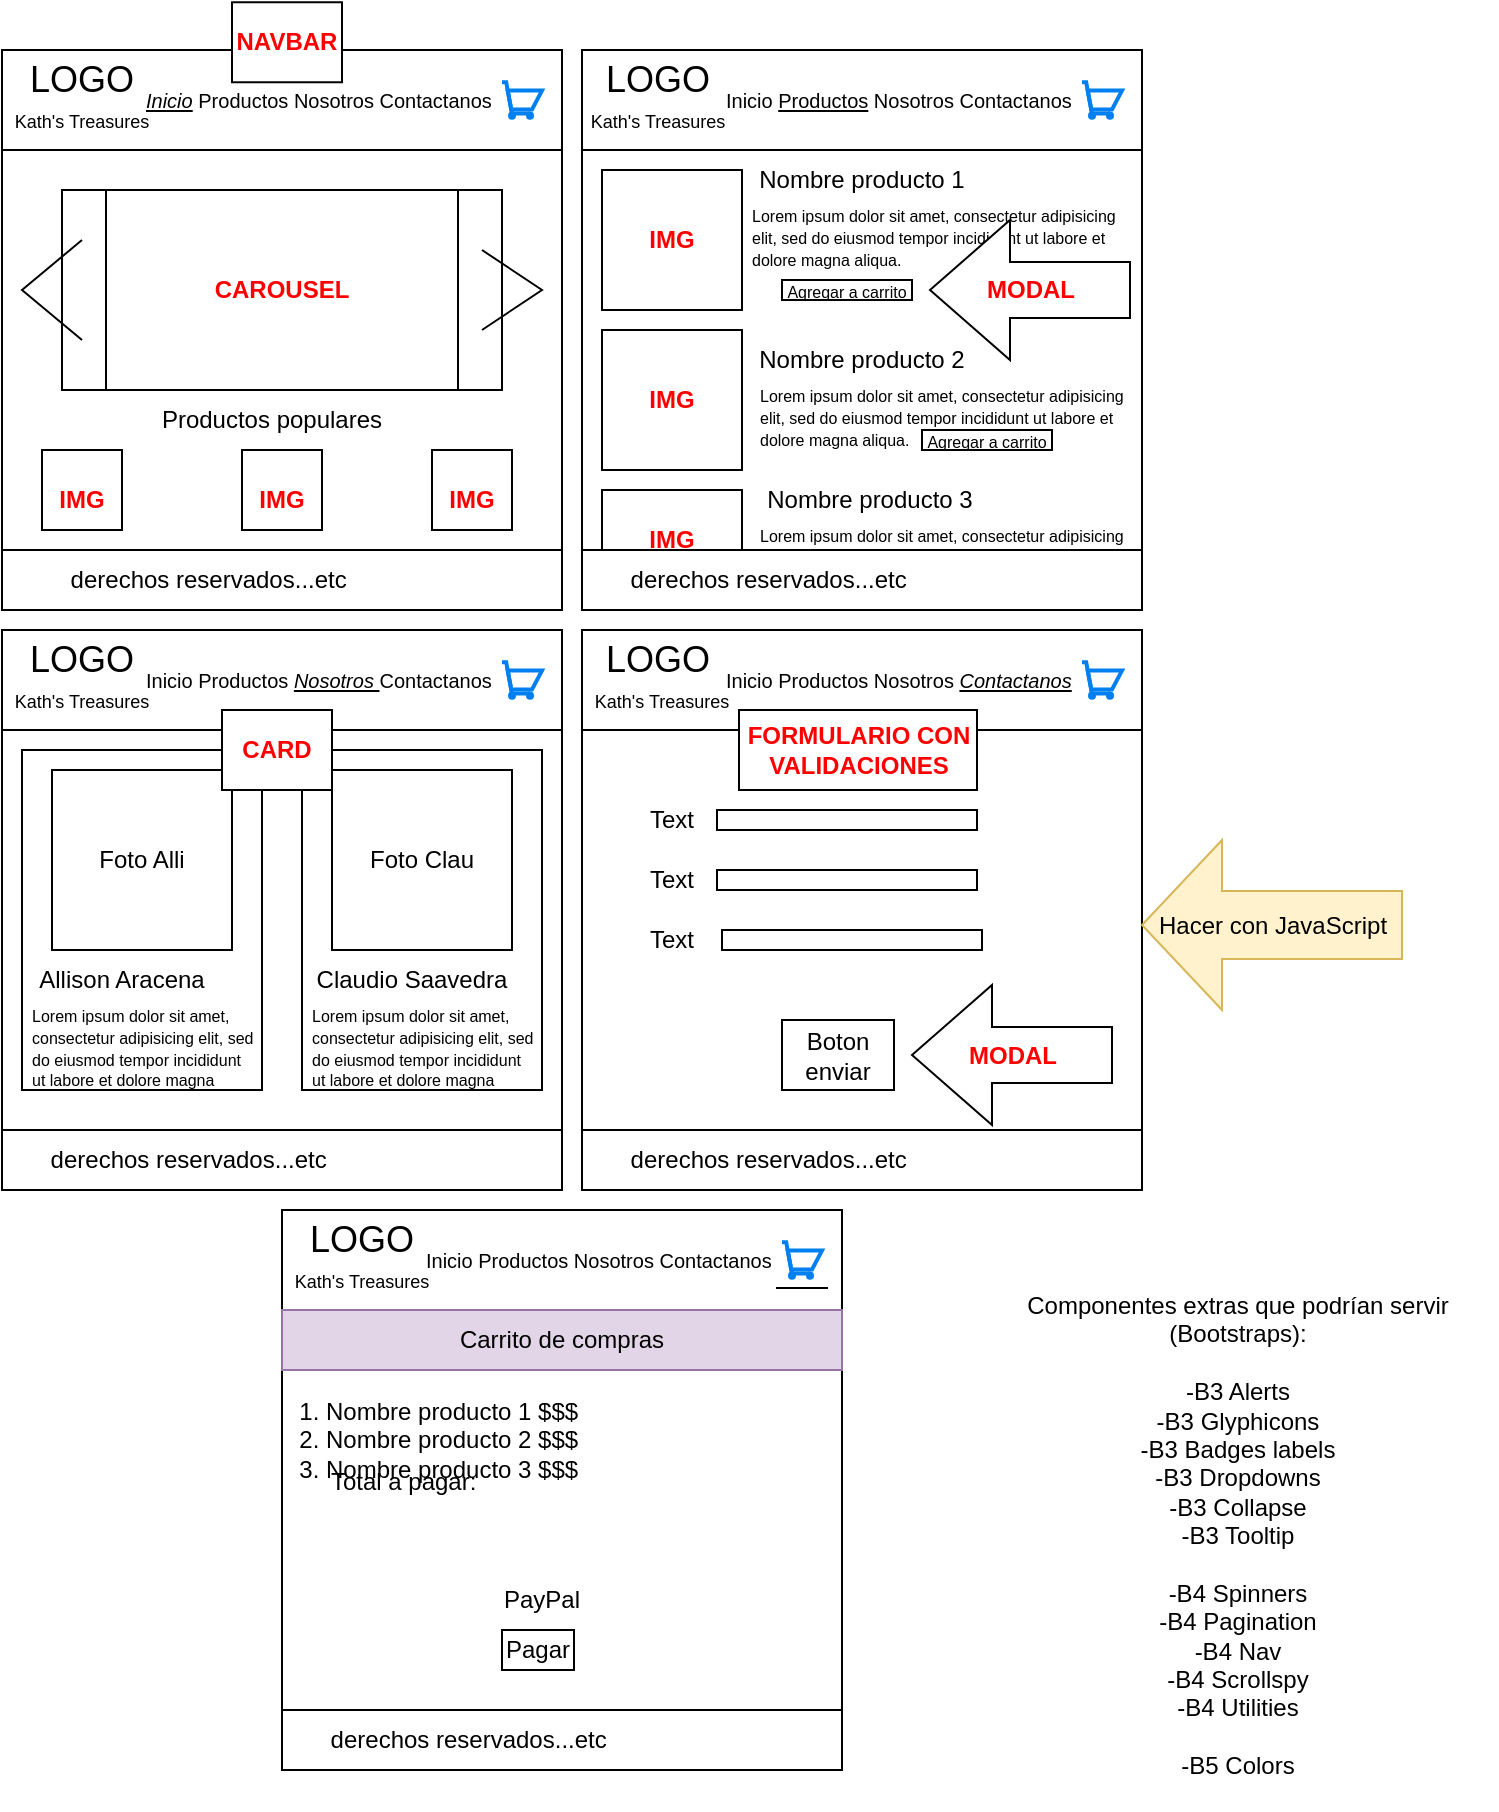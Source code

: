 <mxfile version="20.8.13" type="google"><diagram name="Página-1" id="hjtz1nyC0rKkgsHV1lkB"><mxGraphModel grid="1" page="1" gridSize="10" guides="1" tooltips="1" connect="1" arrows="1" fold="1" pageScale="1" pageWidth="827" pageHeight="1169" math="0" shadow="0"><root><mxCell id="0"/><mxCell id="1" parent="0"/><mxCell id="5NcoZHBILMg30rYeGUSk-1" value="" style="whiteSpace=wrap;html=1;aspect=fixed;" vertex="1" parent="1"><mxGeometry x="40" y="40" width="280" height="280" as="geometry"/></mxCell><mxCell id="5NcoZHBILMg30rYeGUSk-2" value="" style="whiteSpace=wrap;html=1;aspect=fixed;" vertex="1" parent="1"><mxGeometry x="330" y="40" width="280" height="280" as="geometry"/></mxCell><mxCell id="5NcoZHBILMg30rYeGUSk-3" value="" style="whiteSpace=wrap;html=1;aspect=fixed;" vertex="1" parent="1"><mxGeometry x="40" y="330" width="280" height="280" as="geometry"/></mxCell><mxCell id="5NcoZHBILMg30rYeGUSk-4" value="" style="whiteSpace=wrap;html=1;aspect=fixed;" vertex="1" parent="1"><mxGeometry x="330" y="330" width="280" height="280" as="geometry"/></mxCell><mxCell id="5NcoZHBILMg30rYeGUSk-5" value="" style="whiteSpace=wrap;html=1;aspect=fixed;" vertex="1" parent="1"><mxGeometry x="180" y="620" width="280" height="280" as="geometry"/></mxCell><mxCell id="5NcoZHBILMg30rYeGUSk-6" value="" style="rounded=0;whiteSpace=wrap;html=1;" vertex="1" parent="1"><mxGeometry x="40" y="40" width="280" height="50" as="geometry"/></mxCell><mxCell id="5NcoZHBILMg30rYeGUSk-7" value="" style="rounded=0;whiteSpace=wrap;html=1;" vertex="1" parent="1"><mxGeometry x="330" y="40" width="280" height="50" as="geometry"/></mxCell><mxCell id="5NcoZHBILMg30rYeGUSk-8" value="" style="rounded=0;whiteSpace=wrap;html=1;" vertex="1" parent="1"><mxGeometry x="40" y="330" width="280" height="50" as="geometry"/></mxCell><mxCell id="5NcoZHBILMg30rYeGUSk-9" value="" style="rounded=0;whiteSpace=wrap;html=1;" vertex="1" parent="1"><mxGeometry x="330" y="330" width="280" height="50" as="geometry"/></mxCell><mxCell id="5NcoZHBILMg30rYeGUSk-10" value="" style="rounded=0;whiteSpace=wrap;html=1;" vertex="1" parent="1"><mxGeometry x="180" y="620" width="280" height="50" as="geometry"/></mxCell><mxCell id="5NcoZHBILMg30rYeGUSk-11" value="&lt;font style=&quot;font-size: 10px;&quot;&gt;&lt;u&gt;&lt;i&gt;Inicio&lt;/i&gt;&lt;/u&gt; Productos Nosotros Contactanos&amp;nbsp;&lt;/font&gt;" style="text;html=1;strokeColor=none;fillColor=none;align=left;verticalAlign=middle;whiteSpace=wrap;rounded=0;" vertex="1" parent="1"><mxGeometry x="110" y="50" width="180" height="30" as="geometry"/></mxCell><mxCell id="5NcoZHBILMg30rYeGUSk-12" value="" style="html=1;verticalLabelPosition=bottom;align=center;labelBackgroundColor=#ffffff;verticalAlign=top;strokeWidth=2;strokeColor=#0080F0;shadow=0;dashed=0;shape=mxgraph.ios7.icons.shopping_cart;" vertex="1" parent="1"><mxGeometry x="290" y="56.13" width="20" height="17.75" as="geometry"/></mxCell><mxCell id="5NcoZHBILMg30rYeGUSk-17" value="" style="html=1;verticalLabelPosition=bottom;align=center;labelBackgroundColor=#ffffff;verticalAlign=top;strokeWidth=2;strokeColor=#0080F0;shadow=0;dashed=0;shape=mxgraph.ios7.icons.shopping_cart;" vertex="1" parent="1"><mxGeometry x="580" y="56.13" width="20" height="17.75" as="geometry"/></mxCell><mxCell id="5NcoZHBILMg30rYeGUSk-18" value="" style="html=1;verticalLabelPosition=bottom;align=center;labelBackgroundColor=#ffffff;verticalAlign=top;strokeWidth=2;strokeColor=#0080F0;shadow=0;dashed=0;shape=mxgraph.ios7.icons.shopping_cart;" vertex="1" parent="1"><mxGeometry x="290" y="346.13" width="20" height="17.75" as="geometry"/></mxCell><mxCell id="5NcoZHBILMg30rYeGUSk-19" value="" style="html=1;verticalLabelPosition=bottom;align=center;labelBackgroundColor=#ffffff;verticalAlign=top;strokeWidth=2;strokeColor=#0080F0;shadow=0;dashed=0;shape=mxgraph.ios7.icons.shopping_cart;" vertex="1" parent="1"><mxGeometry x="580" y="346.13" width="20" height="17.75" as="geometry"/></mxCell><mxCell id="5NcoZHBILMg30rYeGUSk-20" value="" style="html=1;verticalLabelPosition=bottom;align=center;labelBackgroundColor=#ffffff;verticalAlign=top;strokeWidth=2;strokeColor=#0080F0;shadow=0;dashed=0;shape=mxgraph.ios7.icons.shopping_cart;" vertex="1" parent="1"><mxGeometry x="430" y="636.12" width="20" height="17.75" as="geometry"/></mxCell><mxCell id="5NcoZHBILMg30rYeGUSk-21" value="&lt;font style=&quot;font-size: 10px;&quot;&gt;Inicio &lt;u&gt;Productos&lt;/u&gt; Nosotros Contactanos&lt;/font&gt;" style="text;html=1;strokeColor=none;fillColor=none;align=left;verticalAlign=middle;whiteSpace=wrap;rounded=0;" vertex="1" parent="1"><mxGeometry x="400" y="50" width="180" height="30" as="geometry"/></mxCell><mxCell id="5NcoZHBILMg30rYeGUSk-22" value="&lt;font style=&quot;font-size: 10px;&quot;&gt;Inicio Productos &lt;u&gt;&lt;i&gt;Nosotros &lt;/i&gt;&lt;/u&gt;Contactanos&amp;nbsp;&lt;/font&gt;" style="text;html=1;strokeColor=none;fillColor=none;align=left;verticalAlign=middle;whiteSpace=wrap;rounded=0;" vertex="1" parent="1"><mxGeometry x="110" y="340" width="180" height="30" as="geometry"/></mxCell><mxCell id="5NcoZHBILMg30rYeGUSk-23" value="&lt;font style=&quot;font-size: 10px;&quot;&gt;Inicio Productos Nosotros &lt;u&gt;&lt;i&gt;Contactanos&lt;/i&gt;&lt;/u&gt;&amp;nbsp;&lt;/font&gt;" style="text;html=1;strokeColor=none;fillColor=none;align=left;verticalAlign=middle;whiteSpace=wrap;rounded=0;" vertex="1" parent="1"><mxGeometry x="400" y="340" width="180" height="30" as="geometry"/></mxCell><mxCell id="5NcoZHBILMg30rYeGUSk-24" value="&lt;font style=&quot;font-size: 10px;&quot;&gt;Inicio Productos Nosotros Contactanos&lt;/font&gt;" style="text;html=1;strokeColor=none;fillColor=none;align=left;verticalAlign=middle;whiteSpace=wrap;rounded=0;" vertex="1" parent="1"><mxGeometry x="250" y="630" width="180" height="30" as="geometry"/></mxCell><mxCell id="5NcoZHBILMg30rYeGUSk-25" value="&lt;font style=&quot;font-size: 18px;&quot;&gt;LOGO&lt;/font&gt;" style="text;html=1;strokeColor=none;fillColor=none;align=center;verticalAlign=middle;whiteSpace=wrap;rounded=0;" vertex="1" parent="1"><mxGeometry x="50" y="40" width="60" height="30" as="geometry"/></mxCell><mxCell id="5NcoZHBILMg30rYeGUSk-26" value="&lt;font style=&quot;font-size: 18px;&quot;&gt;LOGO&lt;/font&gt;" style="text;html=1;strokeColor=none;fillColor=none;align=center;verticalAlign=middle;whiteSpace=wrap;rounded=0;" vertex="1" parent="1"><mxGeometry x="337.5" y="40" width="60" height="30" as="geometry"/></mxCell><mxCell id="5NcoZHBILMg30rYeGUSk-27" value="&lt;font style=&quot;font-size: 18px;&quot;&gt;LOGO&lt;/font&gt;" style="text;html=1;strokeColor=none;fillColor=none;align=center;verticalAlign=middle;whiteSpace=wrap;rounded=0;" vertex="1" parent="1"><mxGeometry x="50" y="330" width="60" height="30" as="geometry"/></mxCell><mxCell id="5NcoZHBILMg30rYeGUSk-28" value="&lt;font style=&quot;font-size: 18px;&quot;&gt;LOGO&lt;/font&gt;" style="text;html=1;strokeColor=none;fillColor=none;align=center;verticalAlign=middle;whiteSpace=wrap;rounded=0;" vertex="1" parent="1"><mxGeometry x="337.5" y="330" width="60" height="30" as="geometry"/></mxCell><mxCell id="5NcoZHBILMg30rYeGUSk-29" value="&lt;font style=&quot;font-size: 18px;&quot;&gt;LOGO&lt;/font&gt;" style="text;html=1;strokeColor=none;fillColor=none;align=center;verticalAlign=middle;whiteSpace=wrap;rounded=0;" vertex="1" parent="1"><mxGeometry x="190" y="620" width="60" height="30" as="geometry"/></mxCell><mxCell id="5NcoZHBILMg30rYeGUSk-30" value="&lt;b&gt;&lt;font color=&quot;#ff0000&quot;&gt;CAROUSEL&lt;/font&gt;&lt;/b&gt;" style="shape=process;whiteSpace=wrap;html=1;backgroundOutline=1;" vertex="1" parent="1"><mxGeometry x="70" y="110" width="220" height="100" as="geometry"/></mxCell><mxCell id="5NcoZHBILMg30rYeGUSk-31" value="" style="rounded=0;whiteSpace=wrap;html=1;" vertex="1" parent="1"><mxGeometry x="40" y="290" width="280" height="30" as="geometry"/></mxCell><mxCell id="5NcoZHBILMg30rYeGUSk-33" value="" style="rounded=0;whiteSpace=wrap;html=1;" vertex="1" parent="1"><mxGeometry x="330" y="290" width="280" height="30" as="geometry"/></mxCell><mxCell id="5NcoZHBILMg30rYeGUSk-34" value="" style="rounded=0;whiteSpace=wrap;html=1;" vertex="1" parent="1"><mxGeometry x="40" y="580" width="280" height="30" as="geometry"/></mxCell><mxCell id="5NcoZHBILMg30rYeGUSk-35" value="" style="rounded=0;whiteSpace=wrap;html=1;" vertex="1" parent="1"><mxGeometry x="330" y="580" width="280" height="30" as="geometry"/></mxCell><mxCell id="5NcoZHBILMg30rYeGUSk-36" value="" style="rounded=0;whiteSpace=wrap;html=1;" vertex="1" parent="1"><mxGeometry x="180" y="870" width="280" height="30" as="geometry"/></mxCell><mxCell id="5NcoZHBILMg30rYeGUSk-37" value="derechos reservados...etc&amp;nbsp;" style="text;html=1;strokeColor=none;fillColor=none;align=center;verticalAlign=middle;whiteSpace=wrap;rounded=0;" vertex="1" parent="1"><mxGeometry x="50" y="290" width="190" height="30" as="geometry"/></mxCell><mxCell id="5NcoZHBILMg30rYeGUSk-38" value="derechos reservados...etc&amp;nbsp;" style="text;html=1;strokeColor=none;fillColor=none;align=center;verticalAlign=middle;whiteSpace=wrap;rounded=0;" vertex="1" parent="1"><mxGeometry x="330" y="290" width="190" height="30" as="geometry"/></mxCell><mxCell id="5NcoZHBILMg30rYeGUSk-39" value="derechos reservados...etc&amp;nbsp;" style="text;html=1;strokeColor=none;fillColor=none;align=center;verticalAlign=middle;whiteSpace=wrap;rounded=0;" vertex="1" parent="1"><mxGeometry x="40" y="580" width="190" height="30" as="geometry"/></mxCell><mxCell id="5NcoZHBILMg30rYeGUSk-40" value="derechos reservados...etc&amp;nbsp;" style="text;html=1;strokeColor=none;fillColor=none;align=center;verticalAlign=middle;whiteSpace=wrap;rounded=0;" vertex="1" parent="1"><mxGeometry x="330" y="580" width="190" height="30" as="geometry"/></mxCell><mxCell id="5NcoZHBILMg30rYeGUSk-41" value="derechos reservados...etc&amp;nbsp;" style="text;html=1;strokeColor=none;fillColor=none;align=center;verticalAlign=middle;whiteSpace=wrap;rounded=0;" vertex="1" parent="1"><mxGeometry x="180" y="870" width="190" height="30" as="geometry"/></mxCell><mxCell id="5NcoZHBILMg30rYeGUSk-42" value="" style="whiteSpace=wrap;html=1;aspect=fixed;" vertex="1" parent="1"><mxGeometry x="60" y="240" width="40" height="40" as="geometry"/></mxCell><mxCell id="5NcoZHBILMg30rYeGUSk-44" value="" style="whiteSpace=wrap;html=1;aspect=fixed;" vertex="1" parent="1"><mxGeometry x="160" y="240" width="40" height="40" as="geometry"/></mxCell><mxCell id="5NcoZHBILMg30rYeGUSk-45" value="" style="whiteSpace=wrap;html=1;aspect=fixed;" vertex="1" parent="1"><mxGeometry x="255" y="240" width="40" height="40" as="geometry"/></mxCell><mxCell id="5NcoZHBILMg30rYeGUSk-49" value="Productos populares" style="text;html=1;strokeColor=none;fillColor=none;align=center;verticalAlign=middle;whiteSpace=wrap;rounded=0;" vertex="1" parent="1"><mxGeometry x="110" y="210" width="130" height="30" as="geometry"/></mxCell><mxCell id="5NcoZHBILMg30rYeGUSk-50" value="" style="whiteSpace=wrap;html=1;aspect=fixed;" vertex="1" parent="1"><mxGeometry x="340" y="100" width="70" height="70" as="geometry"/></mxCell><mxCell id="5NcoZHBILMg30rYeGUSk-51" value="" style="whiteSpace=wrap;html=1;aspect=fixed;" vertex="1" parent="1"><mxGeometry x="340" y="180" width="70" height="70" as="geometry"/></mxCell><mxCell id="5NcoZHBILMg30rYeGUSk-53" value="" style="rounded=0;whiteSpace=wrap;html=1;" vertex="1" parent="1"><mxGeometry x="340" y="260" width="70" height="30" as="geometry"/></mxCell><mxCell id="5NcoZHBILMg30rYeGUSk-54" value="&lt;p style=&quot;line-height: 60%;&quot;&gt;&lt;/p&gt;&lt;h1 style=&quot;line-height: 20%;&quot;&gt;&lt;span style=&quot;font-size: 8px; background-color: initial; font-weight: normal;&quot;&gt;Lorem ipsum dolor sit amet, consectetur adipisicing elit, sed do eiusmod tempor incididunt ut labore et dolore magna aliqua&lt;/span&gt;&lt;span style=&quot;font-size: 8px; background-color: initial; font-weight: normal;&quot;&gt;.&lt;/span&gt;&lt;br&gt;&lt;/h1&gt;&lt;p&gt;&lt;/p&gt;" style="text;html=1;strokeColor=none;fillColor=none;spacing=5;spacingTop=-20;whiteSpace=wrap;overflow=hidden;rounded=0;" vertex="1" parent="1"><mxGeometry x="410" y="110" width="190" height="50" as="geometry"/></mxCell><mxCell id="5NcoZHBILMg30rYeGUSk-55" value="&lt;p style=&quot;line-height: 60%;&quot;&gt;&lt;/p&gt;&lt;h1 style=&quot;line-height: 20%;&quot;&gt;&lt;span style=&quot;font-size: 8px; background-color: initial; font-weight: normal;&quot;&gt;Lorem ipsum dolor sit amet, consectetur adipisicing elit, sed do eiusmod tempor incididunt ut labore et dolore magna aliqua&lt;/span&gt;&lt;span style=&quot;font-size: 8px; background-color: initial; font-weight: normal;&quot;&gt;.&lt;/span&gt;&lt;br&gt;&lt;/h1&gt;&lt;p&gt;&lt;/p&gt;" style="text;html=1;strokeColor=none;fillColor=none;spacing=5;spacingTop=-20;whiteSpace=wrap;overflow=hidden;rounded=0;" vertex="1" parent="1"><mxGeometry x="414" y="200" width="190" height="50" as="geometry"/></mxCell><mxCell id="5NcoZHBILMg30rYeGUSk-56" value="&lt;p style=&quot;line-height: 60%;&quot;&gt;&lt;/p&gt;&lt;h1 style=&quot;line-height: 20%;&quot;&gt;&lt;span style=&quot;font-size: 8px; background-color: initial; font-weight: normal;&quot;&gt;Lorem ipsum dolor sit amet, consectetur adipisicing elit, sed do eiusmod tempor incididunt ut labore et dolore magna aliqua&lt;/span&gt;&lt;span style=&quot;font-size: 8px; background-color: initial; font-weight: normal;&quot;&gt;.&lt;/span&gt;&lt;br&gt;&lt;/h1&gt;&lt;p&gt;&lt;/p&gt;" style="text;html=1;strokeColor=none;fillColor=none;spacing=5;spacingTop=-20;whiteSpace=wrap;overflow=hidden;rounded=0;" vertex="1" parent="1"><mxGeometry x="414" y="270" width="190" height="20" as="geometry"/></mxCell><mxCell id="5NcoZHBILMg30rYeGUSk-59" value="Nombre producto 2" style="text;html=1;strokeColor=none;fillColor=none;align=center;verticalAlign=middle;whiteSpace=wrap;rounded=0;" vertex="1" parent="1"><mxGeometry x="410" y="180" width="120" height="30" as="geometry"/></mxCell><mxCell id="5NcoZHBILMg30rYeGUSk-60" value="Nombre producto 1" style="text;html=1;strokeColor=none;fillColor=none;align=center;verticalAlign=middle;whiteSpace=wrap;rounded=0;" vertex="1" parent="1"><mxGeometry x="410" y="90" width="120" height="30" as="geometry"/></mxCell><mxCell id="5NcoZHBILMg30rYeGUSk-61" value="Nombre producto 3" style="text;html=1;strokeColor=none;fillColor=none;align=center;verticalAlign=middle;whiteSpace=wrap;rounded=0;" vertex="1" parent="1"><mxGeometry x="414" y="250" width="120" height="30" as="geometry"/></mxCell><mxCell id="5NcoZHBILMg30rYeGUSk-67" value="" style="rounded=0;whiteSpace=wrap;html=1;" vertex="1" parent="1"><mxGeometry x="50" y="390" width="120" height="170" as="geometry"/></mxCell><mxCell id="5NcoZHBILMg30rYeGUSk-68" value="" style="rounded=0;whiteSpace=wrap;html=1;" vertex="1" parent="1"><mxGeometry x="190" y="390" width="120" height="170" as="geometry"/></mxCell><mxCell id="5NcoZHBILMg30rYeGUSk-69" value="Foto Alli" style="whiteSpace=wrap;html=1;aspect=fixed;" vertex="1" parent="1"><mxGeometry x="65" y="400" width="90" height="90" as="geometry"/></mxCell><mxCell id="5NcoZHBILMg30rYeGUSk-70" value="Foto Clau" style="whiteSpace=wrap;html=1;aspect=fixed;" vertex="1" parent="1"><mxGeometry x="205" y="400" width="90" height="90" as="geometry"/></mxCell><mxCell id="5NcoZHBILMg30rYeGUSk-71" value="" style="html=1;shadow=0;dashed=0;align=center;verticalAlign=middle;shape=mxgraph.arrows2.arrow;dy=0;dx=30;notch=30;" vertex="1" parent="1"><mxGeometry x="280" y="140" width="30" height="40" as="geometry"/></mxCell><mxCell id="5NcoZHBILMg30rYeGUSk-73" value="" style="html=1;shadow=0;dashed=0;align=center;verticalAlign=middle;shape=mxgraph.arrows2.arrow;dy=0;dx=30;notch=30;rotation=-180;" vertex="1" parent="1"><mxGeometry x="50" y="135" width="30" height="50" as="geometry"/></mxCell><mxCell id="5NcoZHBILMg30rYeGUSk-74" value="Allison Aracena" style="text;html=1;strokeColor=none;fillColor=none;align=center;verticalAlign=middle;whiteSpace=wrap;rounded=0;" vertex="1" parent="1"><mxGeometry x="50" y="490" width="100" height="30" as="geometry"/></mxCell><mxCell id="5NcoZHBILMg30rYeGUSk-75" value="Claudio Saavedra" style="text;html=1;strokeColor=none;fillColor=none;align=center;verticalAlign=middle;whiteSpace=wrap;rounded=0;" vertex="1" parent="1"><mxGeometry x="195" y="490" width="100" height="30" as="geometry"/></mxCell><mxCell id="5NcoZHBILMg30rYeGUSk-77" value="&lt;p style=&quot;line-height: 60%;&quot;&gt;&lt;/p&gt;&lt;h1 style=&quot;line-height: 20%;&quot;&gt;&lt;span style=&quot;font-size: 8px; background-color: initial; font-weight: normal;&quot;&gt;Lorem ipsum dolor sit amet, consectetur adipisicing elit, sed do eiusmod tempor incididunt ut labore et dolore magna aliqua&lt;/span&gt;&lt;span style=&quot;font-size: 8px; background-color: initial; font-weight: normal;&quot;&gt;.&lt;/span&gt;&lt;br&gt;&lt;/h1&gt;&lt;p&gt;&lt;/p&gt;" style="text;html=1;strokeColor=none;fillColor=none;spacing=5;spacingTop=-20;whiteSpace=wrap;overflow=hidden;rounded=0;" vertex="1" parent="1"><mxGeometry x="50" y="510" width="120" height="50" as="geometry"/></mxCell><mxCell id="5NcoZHBILMg30rYeGUSk-78" value="&lt;p style=&quot;line-height: 60%;&quot;&gt;&lt;/p&gt;&lt;h1 style=&quot;line-height: 20%;&quot;&gt;&lt;span style=&quot;font-size: 8px; background-color: initial; font-weight: normal;&quot;&gt;Lorem ipsum dolor sit amet, consectetur adipisicing elit, sed do eiusmod tempor incididunt ut labore et dolore magna aliqua&lt;/span&gt;&lt;span style=&quot;font-size: 8px; background-color: initial; font-weight: normal;&quot;&gt;.&lt;/span&gt;&lt;br&gt;&lt;/h1&gt;&lt;p&gt;&lt;/p&gt;" style="text;html=1;strokeColor=none;fillColor=none;spacing=5;spacingTop=-20;whiteSpace=wrap;overflow=hidden;rounded=0;" vertex="1" parent="1"><mxGeometry x="190" y="510" width="120" height="50" as="geometry"/></mxCell><mxCell id="5NcoZHBILMg30rYeGUSk-80" value="&lt;b&gt;&lt;font color=&quot;#ff0000&quot;&gt;CARD&lt;/font&gt;&lt;/b&gt;" style="rounded=0;whiteSpace=wrap;html=1;" vertex="1" parent="1"><mxGeometry x="150" y="370" width="55" height="40" as="geometry"/></mxCell><mxCell id="5NcoZHBILMg30rYeGUSk-81" value="&lt;font color=&quot;#ff0000&quot;&gt;&lt;b&gt;NAVBAR&lt;/b&gt;&lt;/font&gt;" style="rounded=0;whiteSpace=wrap;html=1;" vertex="1" parent="1"><mxGeometry x="155" y="16.13" width="55" height="40" as="geometry"/></mxCell><mxCell id="5NcoZHBILMg30rYeGUSk-82" value="&lt;font style=&quot;font-size: 8px;&quot;&gt;Agregar a carrito&lt;/font&gt;" style="rounded=0;whiteSpace=wrap;html=1;" vertex="1" parent="1"><mxGeometry x="430" y="155" width="65" height="10" as="geometry"/></mxCell><mxCell id="5NcoZHBILMg30rYeGUSk-84" value="&lt;font style=&quot;font-size: 8px;&quot;&gt;Agregar a carrito&lt;/font&gt;" style="rounded=0;whiteSpace=wrap;html=1;" vertex="1" parent="1"><mxGeometry x="500" y="230" width="65" height="10" as="geometry"/></mxCell><mxCell id="5NcoZHBILMg30rYeGUSk-86" value="&lt;font color=&quot;#ff0000&quot;&gt;&lt;b&gt;MODAL&lt;/b&gt;&lt;/font&gt;" style="html=1;shadow=0;dashed=0;align=center;verticalAlign=middle;shape=mxgraph.arrows2.arrow;dy=0.6;dx=40;flipH=1;notch=0;" vertex="1" parent="1"><mxGeometry x="504" y="125" width="100" height="70" as="geometry"/></mxCell><mxCell id="5NcoZHBILMg30rYeGUSk-88" value="&lt;b&gt;&lt;font color=&quot;#ff0000&quot;&gt;IMG&lt;/font&gt;&lt;/b&gt;" style="text;html=1;strokeColor=none;fillColor=none;align=center;verticalAlign=middle;whiteSpace=wrap;rounded=0;" vertex="1" parent="1"><mxGeometry x="345" y="120" width="60" height="30" as="geometry"/></mxCell><mxCell id="5NcoZHBILMg30rYeGUSk-89" value="&lt;b&gt;&lt;font color=&quot;#ff0000&quot;&gt;IMG&lt;/font&gt;&lt;/b&gt;" style="text;html=1;strokeColor=none;fillColor=none;align=center;verticalAlign=middle;whiteSpace=wrap;rounded=0;" vertex="1" parent="1"><mxGeometry x="345" y="200" width="60" height="30" as="geometry"/></mxCell><mxCell id="5NcoZHBILMg30rYeGUSk-90" value="&lt;b&gt;&lt;font color=&quot;#ff0000&quot;&gt;IMG&lt;/font&gt;&lt;/b&gt;" style="text;html=1;strokeColor=none;fillColor=none;align=center;verticalAlign=middle;whiteSpace=wrap;rounded=0;" vertex="1" parent="1"><mxGeometry x="345" y="270" width="60" height="30" as="geometry"/></mxCell><mxCell id="5NcoZHBILMg30rYeGUSk-91" value="&lt;b&gt;&lt;font color=&quot;#ff0000&quot;&gt;IMG&lt;/font&gt;&lt;/b&gt;" style="text;html=1;strokeColor=none;fillColor=none;align=center;verticalAlign=middle;whiteSpace=wrap;rounded=0;" vertex="1" parent="1"><mxGeometry x="50" y="250" width="60" height="30" as="geometry"/></mxCell><mxCell id="5NcoZHBILMg30rYeGUSk-92" value="&lt;b&gt;&lt;font color=&quot;#ff0000&quot;&gt;IMG&lt;/font&gt;&lt;/b&gt;" style="text;html=1;strokeColor=none;fillColor=none;align=center;verticalAlign=middle;whiteSpace=wrap;rounded=0;" vertex="1" parent="1"><mxGeometry x="150" y="250" width="60" height="30" as="geometry"/></mxCell><mxCell id="5NcoZHBILMg30rYeGUSk-93" value="&lt;b&gt;&lt;font color=&quot;#ff0000&quot;&gt;IMG&lt;/font&gt;&lt;/b&gt;" style="text;html=1;strokeColor=none;fillColor=none;align=center;verticalAlign=middle;whiteSpace=wrap;rounded=0;" vertex="1" parent="1"><mxGeometry x="245" y="250" width="60" height="30" as="geometry"/></mxCell><mxCell id="5NcoZHBILMg30rYeGUSk-94" value="" style="endArrow=none;html=1;rounded=0;" edge="1" parent="1"><mxGeometry width="50" height="50" relative="1" as="geometry"><mxPoint x="427" y="659" as="sourcePoint"/><mxPoint x="453" y="659" as="targetPoint"/></mxGeometry></mxCell><mxCell id="5NcoZHBILMg30rYeGUSk-96" value="Carrito de compras" style="text;html=1;strokeColor=#9673a6;fillColor=#e1d5e7;align=center;verticalAlign=middle;whiteSpace=wrap;rounded=0;" vertex="1" parent="1"><mxGeometry x="180" y="670" width="280" height="30" as="geometry"/></mxCell><mxCell id="5NcoZHBILMg30rYeGUSk-99" value="Text" style="text;html=1;strokeColor=none;fillColor=none;align=center;verticalAlign=middle;whiteSpace=wrap;rounded=0;" vertex="1" parent="1"><mxGeometry x="345" y="410" width="60" height="30" as="geometry"/></mxCell><mxCell id="5NcoZHBILMg30rYeGUSk-101" value="" style="rounded=0;whiteSpace=wrap;html=1;" vertex="1" parent="1"><mxGeometry x="397.5" y="420" width="130" height="10" as="geometry"/></mxCell><mxCell id="5NcoZHBILMg30rYeGUSk-102" value="Text" style="text;html=1;strokeColor=none;fillColor=none;align=center;verticalAlign=middle;whiteSpace=wrap;rounded=0;" vertex="1" parent="1"><mxGeometry x="345" y="440" width="60" height="30" as="geometry"/></mxCell><mxCell id="5NcoZHBILMg30rYeGUSk-103" value="" style="rounded=0;whiteSpace=wrap;html=1;" vertex="1" parent="1"><mxGeometry x="397.5" y="450" width="130" height="10" as="geometry"/></mxCell><mxCell id="5NcoZHBILMg30rYeGUSk-104" value="Text" style="text;html=1;strokeColor=none;fillColor=none;align=center;verticalAlign=middle;whiteSpace=wrap;rounded=0;" vertex="1" parent="1"><mxGeometry x="345" y="470" width="60" height="30" as="geometry"/></mxCell><mxCell id="5NcoZHBILMg30rYeGUSk-105" value="" style="rounded=0;whiteSpace=wrap;html=1;" vertex="1" parent="1"><mxGeometry x="400" y="480" width="130" height="10" as="geometry"/></mxCell><mxCell id="5NcoZHBILMg30rYeGUSk-106" value="Boton enviar" style="rounded=0;whiteSpace=wrap;html=1;" vertex="1" parent="1"><mxGeometry x="430" y="525" width="56" height="35" as="geometry"/></mxCell><mxCell id="5NcoZHBILMg30rYeGUSk-109" value="&lt;font color=&quot;#ff0000&quot;&gt;&lt;b&gt;MODAL&lt;/b&gt;&lt;/font&gt;" style="html=1;shadow=0;dashed=0;align=center;verticalAlign=middle;shape=mxgraph.arrows2.arrow;dy=0.6;dx=40;flipH=1;notch=0;" vertex="1" parent="1"><mxGeometry x="495" y="507.5" width="100" height="70" as="geometry"/></mxCell><mxCell id="5NcoZHBILMg30rYeGUSk-110" value="&lt;font color=&quot;#ff0000&quot;&gt;&lt;b&gt;FORMULARIO CON VALIDACIONES&lt;/b&gt;&lt;/font&gt;" style="rounded=0;whiteSpace=wrap;html=1;" vertex="1" parent="1"><mxGeometry x="408.5" y="370" width="119" height="40" as="geometry"/></mxCell><mxCell id="5NcoZHBILMg30rYeGUSk-111" value="&lt;ol&gt;&lt;li&gt;Nombre producto 1 $$$&lt;/li&gt;&lt;li&gt;Nombre producto 2 $$$&lt;/li&gt;&lt;li&gt;Nombre producto 3 $$$&lt;/li&gt;&lt;/ol&gt;" style="text;html=1;strokeColor=none;fillColor=none;align=left;verticalAlign=middle;whiteSpace=wrap;rounded=0;" vertex="1" parent="1"><mxGeometry x="160" y="710" width="190" height="50" as="geometry"/></mxCell><mxCell id="5NcoZHBILMg30rYeGUSk-113" value="Total a pagar:&amp;nbsp; $$$$" style="text;html=1;strokeColor=none;fillColor=none;align=center;verticalAlign=middle;whiteSpace=wrap;rounded=0;" vertex="1" parent="1"><mxGeometry x="180" y="760" width="125" height="30" as="geometry"/></mxCell><mxCell id="5NcoZHBILMg30rYeGUSk-114" value="PayPal" style="text;html=1;strokeColor=none;fillColor=none;align=center;verticalAlign=middle;whiteSpace=wrap;rounded=0;" vertex="1" parent="1"><mxGeometry x="280" y="800" width="60" height="30" as="geometry"/></mxCell><mxCell id="5NcoZHBILMg30rYeGUSk-115" value="Pagar" style="rounded=0;whiteSpace=wrap;html=1;" vertex="1" parent="1"><mxGeometry x="290" y="830" width="36" height="20" as="geometry"/></mxCell><mxCell id="5NcoZHBILMg30rYeGUSk-129" value="Componentes extras que podrían servir&lt;br&gt;(Bootstraps):&lt;br&gt;&lt;br&gt;-B3 Alerts&lt;br&gt;-B3&amp;nbsp;&lt;font style=&quot;font-size: 12px;&quot;&gt;Glyphicons&lt;br&gt;-B3 Badges labels&lt;br&gt;-B3 Dropdowns&lt;br&gt;-B3 Collapse&lt;br&gt;-B3 Tooltip&lt;br&gt;&lt;br&gt;&lt;/font&gt;&lt;span style=&quot;text-align: start; background-color: rgb(255, 255, 255);&quot;&gt;-B4 Spinners&lt;/span&gt;&lt;br style=&quot;border-color: var(--border-color); text-align: start; background-color: rgb(255, 255, 255);&quot;&gt;&lt;span style=&quot;text-align: start; background-color: rgb(255, 255, 255);&quot;&gt;-B4 Pagination&lt;/span&gt;&lt;br style=&quot;border-color: var(--border-color); text-align: start; background-color: rgb(255, 255, 255);&quot;&gt;&lt;span style=&quot;text-align: start; background-color: rgb(255, 255, 255);&quot;&gt;-B4 Nav&lt;/span&gt;&lt;br style=&quot;border-color: var(--border-color); text-align: start; background-color: rgb(255, 255, 255);&quot;&gt;&lt;span style=&quot;text-align: start; background-color: rgb(255, 255, 255);&quot;&gt;-B4 Scrollspy&lt;/span&gt;&lt;br style=&quot;border-color: var(--border-color); text-align: start; background-color: rgb(255, 255, 255);&quot;&gt;&lt;span style=&quot;text-align: start; background-color: rgb(255, 255, 255);&quot;&gt;-B4 Utilities&lt;br&gt;&lt;/span&gt;&lt;font style=&quot;font-size: 12px;&quot;&gt;&lt;br&gt;&lt;/font&gt;&lt;span style=&quot;text-align: start; background-color: rgb(255, 255, 255);&quot;&gt;-B5 Colors&lt;/span&gt;&lt;span style=&quot;background-color: rgb(255, 255, 255); text-align: start;&quot;&gt;&lt;font style=&quot;font-size: 12px;&quot;&gt;&lt;br&gt;&lt;br&gt;&lt;/font&gt;&lt;/span&gt;" style="text;html=1;strokeColor=none;fillColor=none;align=center;verticalAlign=middle;whiteSpace=wrap;rounded=0;" vertex="1" parent="1"><mxGeometry x="527.5" y="670" width="260" height="240" as="geometry"/></mxCell><mxCell id="g4SDQb_ZJbI7fEDtDrNL-6" value="Hacer con JavaScript" style="html=1;shadow=0;dashed=0;align=center;verticalAlign=middle;shape=mxgraph.arrows2.arrow;dy=0.6;dx=40;flipH=1;notch=0;fillColor=#fff2cc;strokeColor=#d6b656;" vertex="1" parent="1"><mxGeometry x="610" y="435" width="130" height="85" as="geometry"/></mxCell><mxCell id="g4SDQb_ZJbI7fEDtDrNL-7" value="&lt;font style=&quot;font-size: 9px;&quot;&gt;Kath's Treasures&lt;/font&gt;" style="text;html=1;strokeColor=none;fillColor=none;align=center;verticalAlign=middle;whiteSpace=wrap;rounded=0;" vertex="1" parent="1"><mxGeometry x="40" y="60" width="80" height="30" as="geometry"/></mxCell><mxCell id="g4SDQb_ZJbI7fEDtDrNL-8" value="&lt;font style=&quot;font-size: 9px;&quot;&gt;Kath's Treasures&lt;/font&gt;" style="text;html=1;strokeColor=none;fillColor=none;align=center;verticalAlign=middle;whiteSpace=wrap;rounded=0;" vertex="1" parent="1"><mxGeometry x="327.5" y="60" width="80" height="30" as="geometry"/></mxCell><mxCell id="g4SDQb_ZJbI7fEDtDrNL-9" value="&lt;font style=&quot;font-size: 9px;&quot;&gt;Kath's Treasures&lt;/font&gt;" style="text;html=1;strokeColor=none;fillColor=none;align=center;verticalAlign=middle;whiteSpace=wrap;rounded=0;" vertex="1" parent="1"><mxGeometry x="40" y="350" width="80" height="30" as="geometry"/></mxCell><mxCell id="g4SDQb_ZJbI7fEDtDrNL-11" value="&lt;font style=&quot;font-size: 9px;&quot;&gt;Kath's Treasures&lt;/font&gt;" style="text;html=1;strokeColor=none;fillColor=none;align=center;verticalAlign=middle;whiteSpace=wrap;rounded=0;" vertex="1" parent="1"><mxGeometry x="330" y="350" width="80" height="30" as="geometry"/></mxCell><mxCell id="g4SDQb_ZJbI7fEDtDrNL-12" value="&lt;font style=&quot;font-size: 9px;&quot;&gt;Kath's Treasures&lt;/font&gt;" style="text;html=1;strokeColor=none;fillColor=none;align=center;verticalAlign=middle;whiteSpace=wrap;rounded=0;" vertex="1" parent="1"><mxGeometry x="180" y="640" width="80" height="30" as="geometry"/></mxCell></root></mxGraphModel></diagram></mxfile>